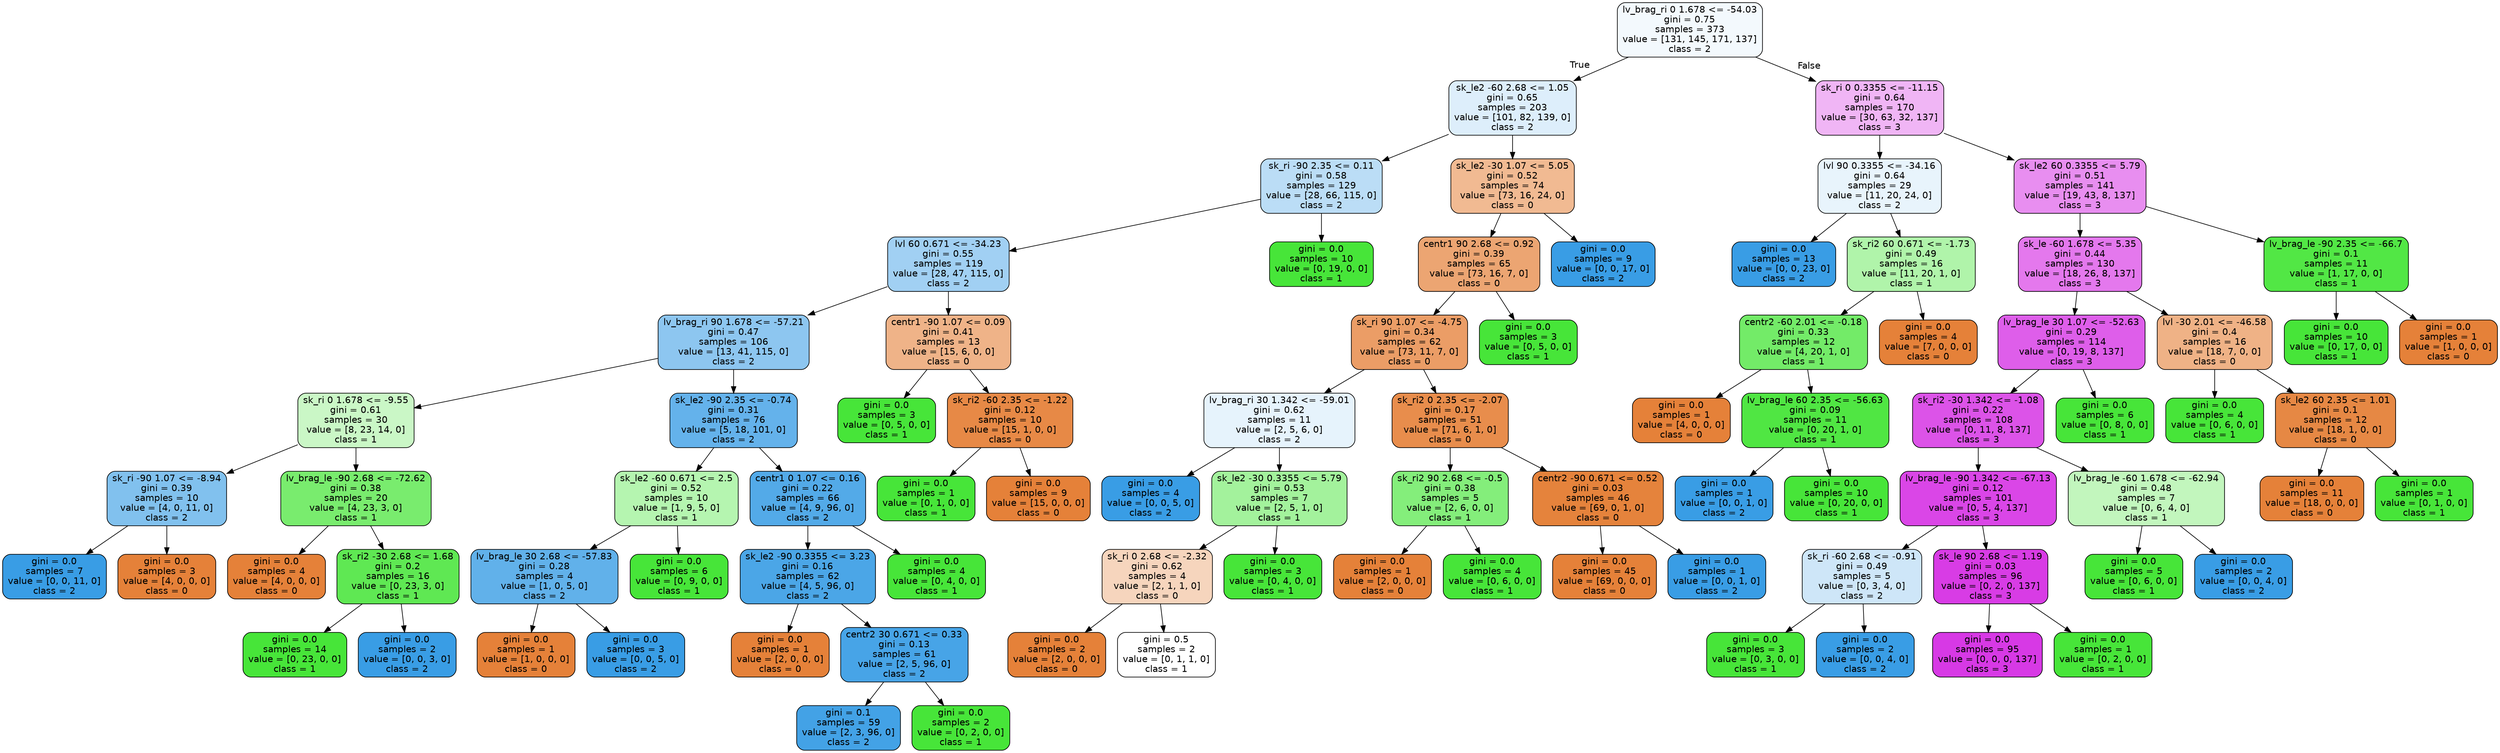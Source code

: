 digraph Tree {
node [shape=box, style="filled, rounded", color="black", fontname="helvetica"] ;
edge [fontname="helvetica"] ;
0 [label="lv_brag_ri 0 1.678 <= -54.03\ngini = 0.75\nsamples = 373\nvalue = [131, 145, 171, 137]\nclass = 2", fillcolor="#f3f9fd"] ;
1 [label="sk_le2 -60 2.68 <= 1.05\ngini = 0.65\nsamples = 203\nvalue = [101, 82, 139, 0]\nclass = 2", fillcolor="#ddeefb"] ;
0 -> 1 [labeldistance=2.5, labelangle=45, headlabel="True"] ;
2 [label="sk_ri -90 2.35 <= 0.11\ngini = 0.58\nsamples = 129\nvalue = [28, 66, 115, 0]\nclass = 2", fillcolor="#bbddf6"] ;
1 -> 2 ;
3 [label="lvl 60 0.671 <= -34.23\ngini = 0.55\nsamples = 119\nvalue = [28, 47, 115, 0]\nclass = 2", fillcolor="#a1d0f3"] ;
2 -> 3 ;
4 [label="lv_brag_ri 90 1.678 <= -57.21\ngini = 0.47\nsamples = 106\nvalue = [13, 41, 115, 0]\nclass = 2", fillcolor="#8dc6f0"] ;
3 -> 4 ;
5 [label="sk_ri 0 1.678 <= -9.55\ngini = 0.61\nsamples = 30\nvalue = [8, 23, 14, 0]\nclass = 1", fillcolor="#caf7c6"] ;
4 -> 5 ;
6 [label="sk_ri -90 1.07 <= -8.94\ngini = 0.39\nsamples = 10\nvalue = [4, 0, 11, 0]\nclass = 2", fillcolor="#81c1ee"] ;
5 -> 6 ;
7 [label="gini = 0.0\nsamples = 7\nvalue = [0, 0, 11, 0]\nclass = 2", fillcolor="#399de5"] ;
6 -> 7 ;
8 [label="gini = 0.0\nsamples = 3\nvalue = [4, 0, 0, 0]\nclass = 0", fillcolor="#e58139"] ;
6 -> 8 ;
9 [label="lv_brag_le -90 2.68 <= -72.62\ngini = 0.38\nsamples = 20\nvalue = [4, 23, 3, 0]\nclass = 1", fillcolor="#79ec6e"] ;
5 -> 9 ;
10 [label="gini = 0.0\nsamples = 4\nvalue = [4, 0, 0, 0]\nclass = 0", fillcolor="#e58139"] ;
9 -> 10 ;
11 [label="sk_ri2 -30 2.68 <= 1.68\ngini = 0.2\nsamples = 16\nvalue = [0, 23, 3, 0]\nclass = 1", fillcolor="#5fe853"] ;
9 -> 11 ;
12 [label="gini = 0.0\nsamples = 14\nvalue = [0, 23, 0, 0]\nclass = 1", fillcolor="#47e539"] ;
11 -> 12 ;
13 [label="gini = 0.0\nsamples = 2\nvalue = [0, 0, 3, 0]\nclass = 2", fillcolor="#399de5"] ;
11 -> 13 ;
14 [label="sk_le2 -90 2.35 <= -0.74\ngini = 0.31\nsamples = 76\nvalue = [5, 18, 101, 0]\nclass = 2", fillcolor="#64b2eb"] ;
4 -> 14 ;
15 [label="sk_le2 -60 0.671 <= 2.5\ngini = 0.52\nsamples = 10\nvalue = [1, 9, 5, 0]\nclass = 1", fillcolor="#b5f5b0"] ;
14 -> 15 ;
16 [label="lv_brag_le 30 2.68 <= -57.83\ngini = 0.28\nsamples = 4\nvalue = [1, 0, 5, 0]\nclass = 2", fillcolor="#61b1ea"] ;
15 -> 16 ;
17 [label="gini = 0.0\nsamples = 1\nvalue = [1, 0, 0, 0]\nclass = 0", fillcolor="#e58139"] ;
16 -> 17 ;
18 [label="gini = 0.0\nsamples = 3\nvalue = [0, 0, 5, 0]\nclass = 2", fillcolor="#399de5"] ;
16 -> 18 ;
19 [label="gini = 0.0\nsamples = 6\nvalue = [0, 9, 0, 0]\nclass = 1", fillcolor="#47e539"] ;
15 -> 19 ;
20 [label="centr1 0 1.07 <= 0.16\ngini = 0.22\nsamples = 66\nvalue = [4, 9, 96, 0]\nclass = 2", fillcolor="#53aae8"] ;
14 -> 20 ;
21 [label="sk_le2 -90 0.3355 <= 3.23\ngini = 0.16\nsamples = 62\nvalue = [4, 5, 96, 0]\nclass = 2", fillcolor="#4ba6e7"] ;
20 -> 21 ;
22 [label="gini = 0.0\nsamples = 1\nvalue = [2, 0, 0, 0]\nclass = 0", fillcolor="#e58139"] ;
21 -> 22 ;
23 [label="centr2 30 0.671 <= 0.33\ngini = 0.13\nsamples = 61\nvalue = [2, 5, 96, 0]\nclass = 2", fillcolor="#47a4e7"] ;
21 -> 23 ;
24 [label="gini = 0.1\nsamples = 59\nvalue = [2, 3, 96, 0]\nclass = 2", fillcolor="#43a2e6"] ;
23 -> 24 ;
25 [label="gini = 0.0\nsamples = 2\nvalue = [0, 2, 0, 0]\nclass = 1", fillcolor="#47e539"] ;
23 -> 25 ;
26 [label="gini = 0.0\nsamples = 4\nvalue = [0, 4, 0, 0]\nclass = 1", fillcolor="#47e539"] ;
20 -> 26 ;
27 [label="centr1 -90 1.07 <= 0.09\ngini = 0.41\nsamples = 13\nvalue = [15, 6, 0, 0]\nclass = 0", fillcolor="#efb388"] ;
3 -> 27 ;
28 [label="gini = 0.0\nsamples = 3\nvalue = [0, 5, 0, 0]\nclass = 1", fillcolor="#47e539"] ;
27 -> 28 ;
29 [label="sk_ri2 -60 2.35 <= -1.22\ngini = 0.12\nsamples = 10\nvalue = [15, 1, 0, 0]\nclass = 0", fillcolor="#e78946"] ;
27 -> 29 ;
30 [label="gini = 0.0\nsamples = 1\nvalue = [0, 1, 0, 0]\nclass = 1", fillcolor="#47e539"] ;
29 -> 30 ;
31 [label="gini = 0.0\nsamples = 9\nvalue = [15, 0, 0, 0]\nclass = 0", fillcolor="#e58139"] ;
29 -> 31 ;
32 [label="gini = 0.0\nsamples = 10\nvalue = [0, 19, 0, 0]\nclass = 1", fillcolor="#47e539"] ;
2 -> 32 ;
33 [label="sk_le2 -30 1.07 <= 5.05\ngini = 0.52\nsamples = 74\nvalue = [73, 16, 24, 0]\nclass = 0", fillcolor="#f1ba92"] ;
1 -> 33 ;
34 [label="centr1 90 2.68 <= 0.92\ngini = 0.39\nsamples = 65\nvalue = [73, 16, 7, 0]\nclass = 0", fillcolor="#eca572"] ;
33 -> 34 ;
35 [label="sk_ri 90 1.07 <= -4.75\ngini = 0.34\nsamples = 62\nvalue = [73, 11, 7, 0]\nclass = 0", fillcolor="#eb9d66"] ;
34 -> 35 ;
36 [label="lv_brag_ri 30 1.342 <= -59.01\ngini = 0.62\nsamples = 11\nvalue = [2, 5, 6, 0]\nclass = 2", fillcolor="#e6f3fc"] ;
35 -> 36 ;
37 [label="gini = 0.0\nsamples = 4\nvalue = [0, 0, 5, 0]\nclass = 2", fillcolor="#399de5"] ;
36 -> 37 ;
38 [label="sk_le2 -30 0.3355 <= 5.79\ngini = 0.53\nsamples = 7\nvalue = [2, 5, 1, 0]\nclass = 1", fillcolor="#a3f29c"] ;
36 -> 38 ;
39 [label="sk_ri 0 2.68 <= -2.32\ngini = 0.62\nsamples = 4\nvalue = [2, 1, 1, 0]\nclass = 0", fillcolor="#f6d5bd"] ;
38 -> 39 ;
40 [label="gini = 0.0\nsamples = 2\nvalue = [2, 0, 0, 0]\nclass = 0", fillcolor="#e58139"] ;
39 -> 40 ;
41 [label="gini = 0.5\nsamples = 2\nvalue = [0, 1, 1, 0]\nclass = 1", fillcolor="#ffffff"] ;
39 -> 41 ;
42 [label="gini = 0.0\nsamples = 3\nvalue = [0, 4, 0, 0]\nclass = 1", fillcolor="#47e539"] ;
38 -> 42 ;
43 [label="sk_ri2 0 2.35 <= -2.07\ngini = 0.17\nsamples = 51\nvalue = [71, 6, 1, 0]\nclass = 0", fillcolor="#e88d4c"] ;
35 -> 43 ;
44 [label="sk_ri2 90 2.68 <= -0.5\ngini = 0.38\nsamples = 5\nvalue = [2, 6, 0, 0]\nclass = 1", fillcolor="#84ee7b"] ;
43 -> 44 ;
45 [label="gini = 0.0\nsamples = 1\nvalue = [2, 0, 0, 0]\nclass = 0", fillcolor="#e58139"] ;
44 -> 45 ;
46 [label="gini = 0.0\nsamples = 4\nvalue = [0, 6, 0, 0]\nclass = 1", fillcolor="#47e539"] ;
44 -> 46 ;
47 [label="centr2 -90 0.671 <= 0.52\ngini = 0.03\nsamples = 46\nvalue = [69, 0, 1, 0]\nclass = 0", fillcolor="#e5833c"] ;
43 -> 47 ;
48 [label="gini = 0.0\nsamples = 45\nvalue = [69, 0, 0, 0]\nclass = 0", fillcolor="#e58139"] ;
47 -> 48 ;
49 [label="gini = 0.0\nsamples = 1\nvalue = [0, 0, 1, 0]\nclass = 2", fillcolor="#399de5"] ;
47 -> 49 ;
50 [label="gini = 0.0\nsamples = 3\nvalue = [0, 5, 0, 0]\nclass = 1", fillcolor="#47e539"] ;
34 -> 50 ;
51 [label="gini = 0.0\nsamples = 9\nvalue = [0, 0, 17, 0]\nclass = 2", fillcolor="#399de5"] ;
33 -> 51 ;
52 [label="sk_ri 0 0.3355 <= -11.15\ngini = 0.64\nsamples = 170\nvalue = [30, 63, 32, 137]\nclass = 3", fillcolor="#f0b5f5"] ;
0 -> 52 [labeldistance=2.5, labelangle=-45, headlabel="False"] ;
53 [label="lvl 90 0.3355 <= -34.16\ngini = 0.64\nsamples = 29\nvalue = [11, 20, 24, 0]\nclass = 2", fillcolor="#e8f4fc"] ;
52 -> 53 ;
54 [label="gini = 0.0\nsamples = 13\nvalue = [0, 0, 23, 0]\nclass = 2", fillcolor="#399de5"] ;
53 -> 54 ;
55 [label="sk_ri2 60 0.671 <= -1.73\ngini = 0.49\nsamples = 16\nvalue = [11, 20, 1, 0]\nclass = 1", fillcolor="#b0f4aa"] ;
53 -> 55 ;
56 [label="centr2 -60 2.01 <= -0.18\ngini = 0.33\nsamples = 12\nvalue = [4, 20, 1, 0]\nclass = 1", fillcolor="#73eb68"] ;
55 -> 56 ;
57 [label="gini = 0.0\nsamples = 1\nvalue = [4, 0, 0, 0]\nclass = 0", fillcolor="#e58139"] ;
56 -> 57 ;
58 [label="lv_brag_le 60 2.35 <= -56.63\ngini = 0.09\nsamples = 11\nvalue = [0, 20, 1, 0]\nclass = 1", fillcolor="#50e643"] ;
56 -> 58 ;
59 [label="gini = 0.0\nsamples = 1\nvalue = [0, 0, 1, 0]\nclass = 2", fillcolor="#399de5"] ;
58 -> 59 ;
60 [label="gini = 0.0\nsamples = 10\nvalue = [0, 20, 0, 0]\nclass = 1", fillcolor="#47e539"] ;
58 -> 60 ;
61 [label="gini = 0.0\nsamples = 4\nvalue = [7, 0, 0, 0]\nclass = 0", fillcolor="#e58139"] ;
55 -> 61 ;
62 [label="sk_le2 60 0.3355 <= 5.79\ngini = 0.51\nsamples = 141\nvalue = [19, 43, 8, 137]\nclass = 3", fillcolor="#e88ef0"] ;
52 -> 62 ;
63 [label="sk_le -60 1.678 <= 5.35\ngini = 0.44\nsamples = 130\nvalue = [18, 26, 8, 137]\nclass = 3", fillcolor="#e478ed"] ;
62 -> 63 ;
64 [label="lv_brag_le 30 1.07 <= -52.63\ngini = 0.29\nsamples = 114\nvalue = [0, 19, 8, 137]\nclass = 3", fillcolor="#de5eea"] ;
63 -> 64 ;
65 [label="sk_ri2 -30 1.342 <= -1.08\ngini = 0.22\nsamples = 108\nvalue = [0, 11, 8, 137]\nclass = 3", fillcolor="#dc53e8"] ;
64 -> 65 ;
66 [label="lv_brag_le -90 1.342 <= -67.13\ngini = 0.12\nsamples = 101\nvalue = [0, 5, 4, 137]\nclass = 3", fillcolor="#da46e7"] ;
65 -> 66 ;
67 [label="sk_ri -60 2.68 <= -0.91\ngini = 0.49\nsamples = 5\nvalue = [0, 3, 4, 0]\nclass = 2", fillcolor="#cee6f8"] ;
66 -> 67 ;
68 [label="gini = 0.0\nsamples = 3\nvalue = [0, 3, 0, 0]\nclass = 1", fillcolor="#47e539"] ;
67 -> 68 ;
69 [label="gini = 0.0\nsamples = 2\nvalue = [0, 0, 4, 0]\nclass = 2", fillcolor="#399de5"] ;
67 -> 69 ;
70 [label="sk_le 90 2.68 <= 1.19\ngini = 0.03\nsamples = 96\nvalue = [0, 2, 0, 137]\nclass = 3", fillcolor="#d83ce5"] ;
66 -> 70 ;
71 [label="gini = 0.0\nsamples = 95\nvalue = [0, 0, 0, 137]\nclass = 3", fillcolor="#d739e5"] ;
70 -> 71 ;
72 [label="gini = 0.0\nsamples = 1\nvalue = [0, 2, 0, 0]\nclass = 1", fillcolor="#47e539"] ;
70 -> 72 ;
73 [label="lv_brag_le -60 1.678 <= -62.94\ngini = 0.48\nsamples = 7\nvalue = [0, 6, 4, 0]\nclass = 1", fillcolor="#c2f6bd"] ;
65 -> 73 ;
74 [label="gini = 0.0\nsamples = 5\nvalue = [0, 6, 0, 0]\nclass = 1", fillcolor="#47e539"] ;
73 -> 74 ;
75 [label="gini = 0.0\nsamples = 2\nvalue = [0, 0, 4, 0]\nclass = 2", fillcolor="#399de5"] ;
73 -> 75 ;
76 [label="gini = 0.0\nsamples = 6\nvalue = [0, 8, 0, 0]\nclass = 1", fillcolor="#47e539"] ;
64 -> 76 ;
77 [label="lvl -30 2.01 <= -46.58\ngini = 0.4\nsamples = 16\nvalue = [18, 7, 0, 0]\nclass = 0", fillcolor="#efb286"] ;
63 -> 77 ;
78 [label="gini = 0.0\nsamples = 4\nvalue = [0, 6, 0, 0]\nclass = 1", fillcolor="#47e539"] ;
77 -> 78 ;
79 [label="sk_le2 60 2.35 <= 1.01\ngini = 0.1\nsamples = 12\nvalue = [18, 1, 0, 0]\nclass = 0", fillcolor="#e68844"] ;
77 -> 79 ;
80 [label="gini = 0.0\nsamples = 11\nvalue = [18, 0, 0, 0]\nclass = 0", fillcolor="#e58139"] ;
79 -> 80 ;
81 [label="gini = 0.0\nsamples = 1\nvalue = [0, 1, 0, 0]\nclass = 1", fillcolor="#47e539"] ;
79 -> 81 ;
82 [label="lv_brag_le -90 2.35 <= -66.7\ngini = 0.1\nsamples = 11\nvalue = [1, 17, 0, 0]\nclass = 1", fillcolor="#52e745"] ;
62 -> 82 ;
83 [label="gini = 0.0\nsamples = 10\nvalue = [0, 17, 0, 0]\nclass = 1", fillcolor="#47e539"] ;
82 -> 83 ;
84 [label="gini = 0.0\nsamples = 1\nvalue = [1, 0, 0, 0]\nclass = 0", fillcolor="#e58139"] ;
82 -> 84 ;
}
